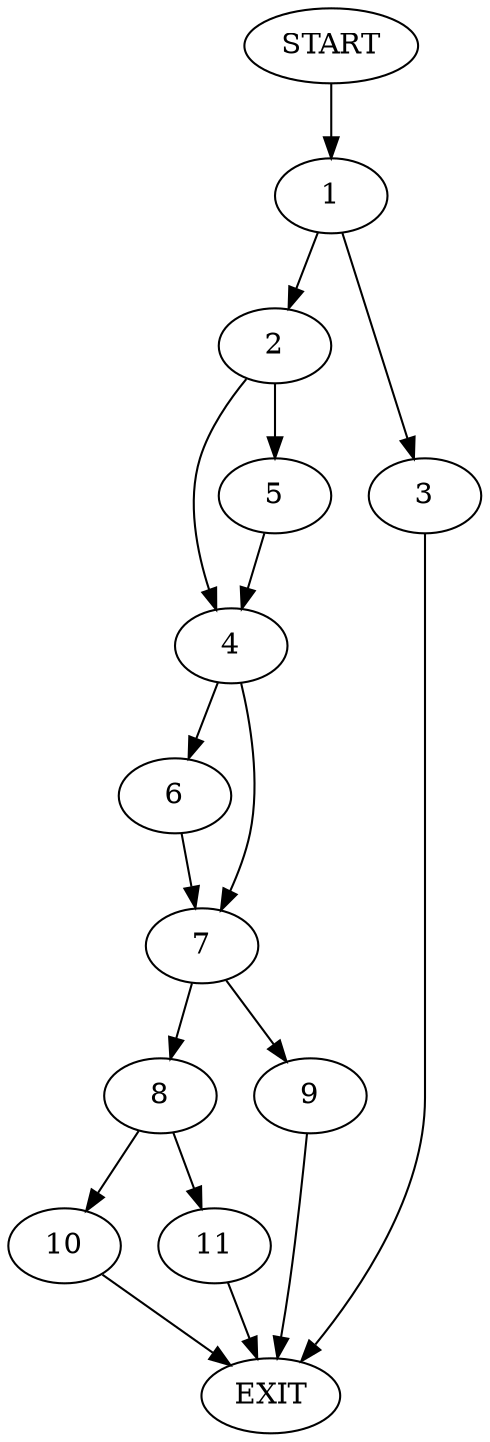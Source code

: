 digraph {
0 [label="START"]
12 [label="EXIT"]
0 -> 1
1 -> 2
1 -> 3
2 -> 4
2 -> 5
3 -> 12
4 -> 6
4 -> 7
5 -> 4
6 -> 7
7 -> 8
7 -> 9
8 -> 10
8 -> 11
9 -> 12
11 -> 12
10 -> 12
}
